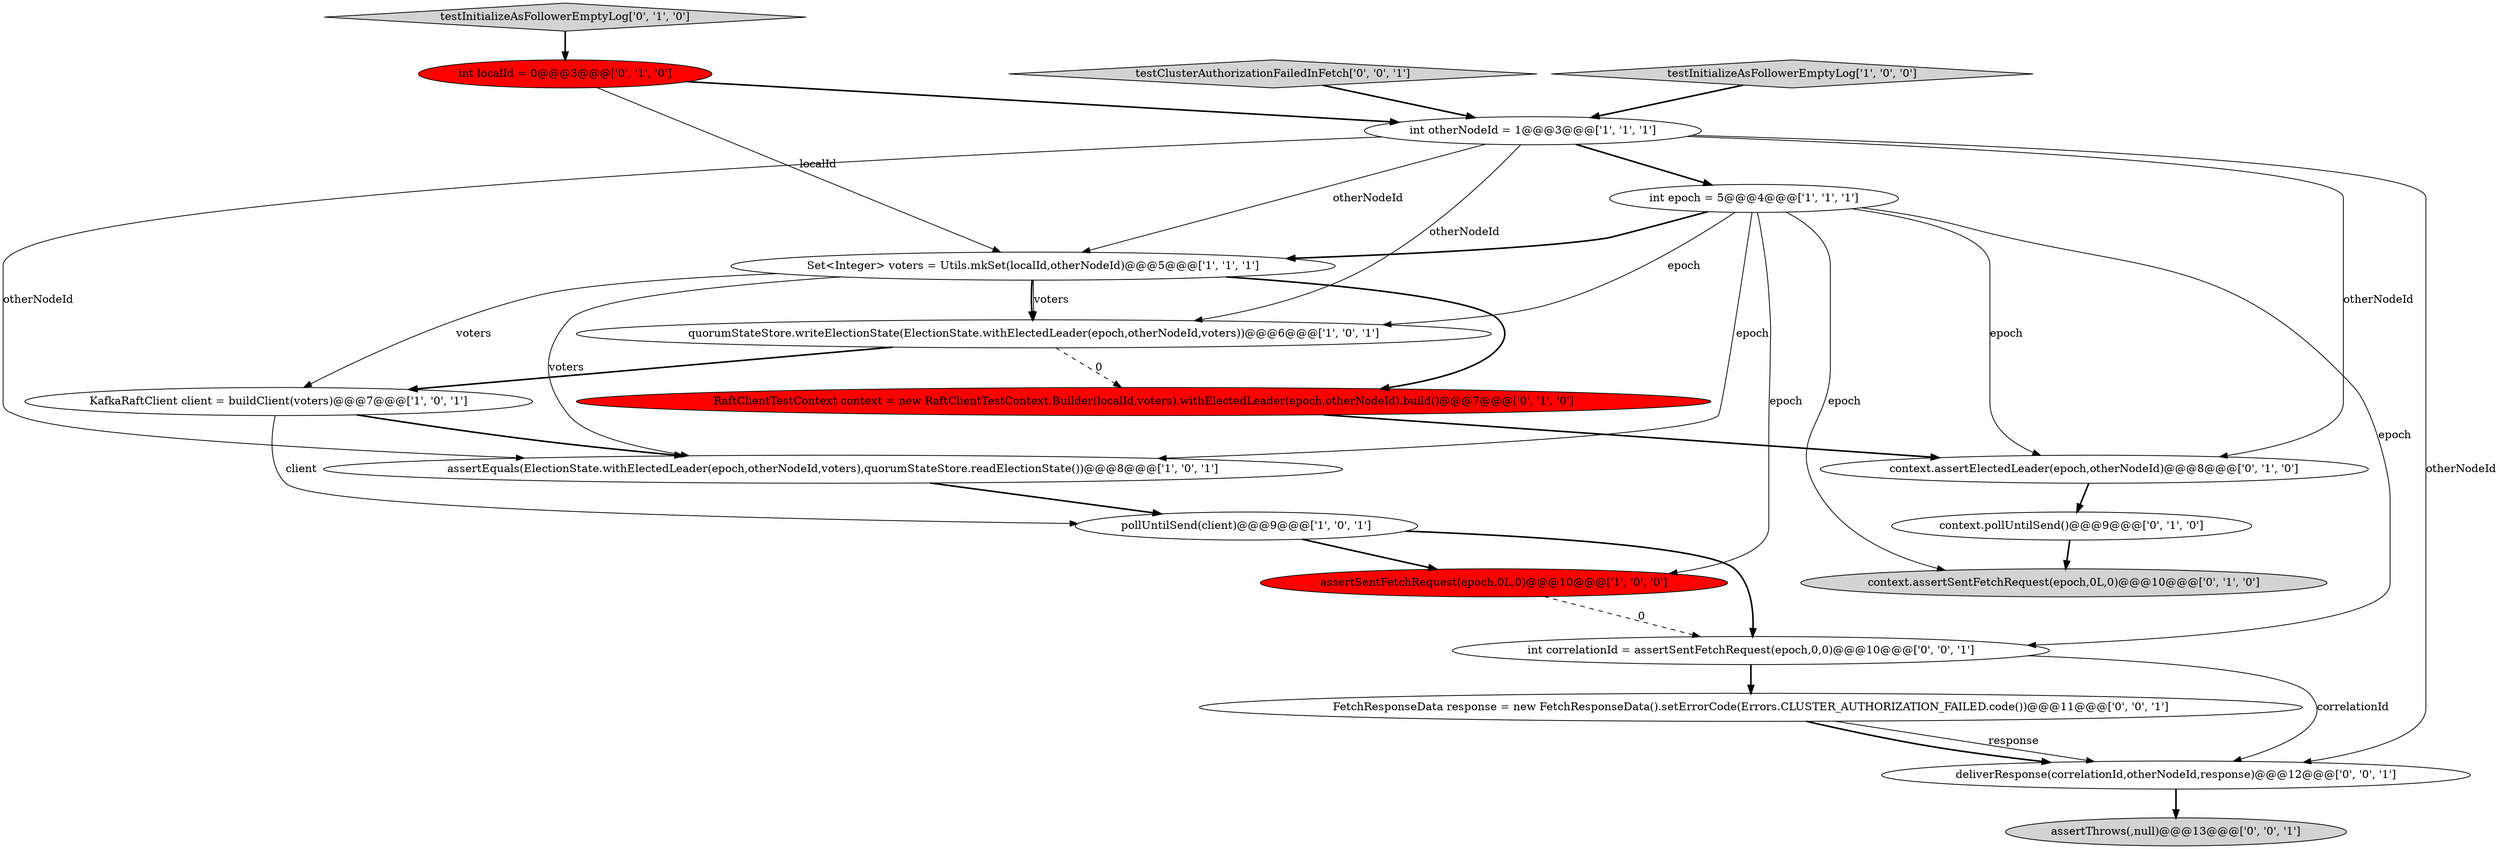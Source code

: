digraph {
17 [style = filled, label = "testClusterAuthorizationFailedInFetch['0', '0', '1']", fillcolor = lightgray, shape = diamond image = "AAA0AAABBB3BBB"];
9 [style = filled, label = "context.assertSentFetchRequest(epoch,0L,0)@@@10@@@['0', '1', '0']", fillcolor = lightgray, shape = ellipse image = "AAA0AAABBB2BBB"];
14 [style = filled, label = "context.assertElectedLeader(epoch,otherNodeId)@@@8@@@['0', '1', '0']", fillcolor = white, shape = ellipse image = "AAA0AAABBB2BBB"];
8 [style = filled, label = "Set<Integer> voters = Utils.mkSet(localId,otherNodeId)@@@5@@@['1', '1', '1']", fillcolor = white, shape = ellipse image = "AAA0AAABBB1BBB"];
13 [style = filled, label = "context.pollUntilSend()@@@9@@@['0', '1', '0']", fillcolor = white, shape = ellipse image = "AAA0AAABBB2BBB"];
4 [style = filled, label = "int epoch = 5@@@4@@@['1', '1', '1']", fillcolor = white, shape = ellipse image = "AAA0AAABBB1BBB"];
0 [style = filled, label = "assertEquals(ElectionState.withElectedLeader(epoch,otherNodeId,voters),quorumStateStore.readElectionState())@@@8@@@['1', '0', '1']", fillcolor = white, shape = ellipse image = "AAA0AAABBB1BBB"];
18 [style = filled, label = "FetchResponseData response = new FetchResponseData().setErrorCode(Errors.CLUSTER_AUTHORIZATION_FAILED.code())@@@11@@@['0', '0', '1']", fillcolor = white, shape = ellipse image = "AAA0AAABBB3BBB"];
2 [style = filled, label = "int otherNodeId = 1@@@3@@@['1', '1', '1']", fillcolor = white, shape = ellipse image = "AAA0AAABBB1BBB"];
10 [style = filled, label = "int localId = 0@@@3@@@['0', '1', '0']", fillcolor = red, shape = ellipse image = "AAA1AAABBB2BBB"];
5 [style = filled, label = "KafkaRaftClient client = buildClient(voters)@@@7@@@['1', '0', '1']", fillcolor = white, shape = ellipse image = "AAA0AAABBB1BBB"];
12 [style = filled, label = "testInitializeAsFollowerEmptyLog['0', '1', '0']", fillcolor = lightgray, shape = diamond image = "AAA0AAABBB2BBB"];
16 [style = filled, label = "deliverResponse(correlationId,otherNodeId,response)@@@12@@@['0', '0', '1']", fillcolor = white, shape = ellipse image = "AAA0AAABBB3BBB"];
1 [style = filled, label = "quorumStateStore.writeElectionState(ElectionState.withElectedLeader(epoch,otherNodeId,voters))@@@6@@@['1', '0', '1']", fillcolor = white, shape = ellipse image = "AAA0AAABBB1BBB"];
19 [style = filled, label = "assertThrows(,null)@@@13@@@['0', '0', '1']", fillcolor = lightgray, shape = ellipse image = "AAA0AAABBB3BBB"];
11 [style = filled, label = "RaftClientTestContext context = new RaftClientTestContext.Builder(localId,voters).withElectedLeader(epoch,otherNodeId).build()@@@7@@@['0', '1', '0']", fillcolor = red, shape = ellipse image = "AAA1AAABBB2BBB"];
3 [style = filled, label = "testInitializeAsFollowerEmptyLog['1', '0', '0']", fillcolor = lightgray, shape = diamond image = "AAA0AAABBB1BBB"];
6 [style = filled, label = "pollUntilSend(client)@@@9@@@['1', '0', '1']", fillcolor = white, shape = ellipse image = "AAA0AAABBB1BBB"];
15 [style = filled, label = "int correlationId = assertSentFetchRequest(epoch,0,0)@@@10@@@['0', '0', '1']", fillcolor = white, shape = ellipse image = "AAA0AAABBB3BBB"];
7 [style = filled, label = "assertSentFetchRequest(epoch,0L,0)@@@10@@@['1', '0', '0']", fillcolor = red, shape = ellipse image = "AAA1AAABBB1BBB"];
1->5 [style = bold, label=""];
4->1 [style = solid, label="epoch"];
10->8 [style = solid, label="localId"];
11->14 [style = bold, label=""];
0->6 [style = bold, label=""];
2->14 [style = solid, label="otherNodeId"];
15->16 [style = solid, label="correlationId"];
8->0 [style = solid, label="voters"];
5->6 [style = solid, label="client"];
16->19 [style = bold, label=""];
2->4 [style = bold, label=""];
15->18 [style = bold, label=""];
2->0 [style = solid, label="otherNodeId"];
6->15 [style = bold, label=""];
18->16 [style = solid, label="response"];
2->1 [style = solid, label="otherNodeId"];
8->1 [style = bold, label=""];
4->9 [style = solid, label="epoch"];
2->16 [style = solid, label="otherNodeId"];
12->10 [style = bold, label=""];
4->7 [style = solid, label="epoch"];
3->2 [style = bold, label=""];
5->0 [style = bold, label=""];
17->2 [style = bold, label=""];
1->11 [style = dashed, label="0"];
8->5 [style = solid, label="voters"];
4->15 [style = solid, label="epoch"];
7->15 [style = dashed, label="0"];
4->8 [style = bold, label=""];
10->2 [style = bold, label=""];
13->9 [style = bold, label=""];
14->13 [style = bold, label=""];
6->7 [style = bold, label=""];
8->11 [style = bold, label=""];
2->8 [style = solid, label="otherNodeId"];
4->0 [style = solid, label="epoch"];
4->14 [style = solid, label="epoch"];
8->1 [style = solid, label="voters"];
18->16 [style = bold, label=""];
}
